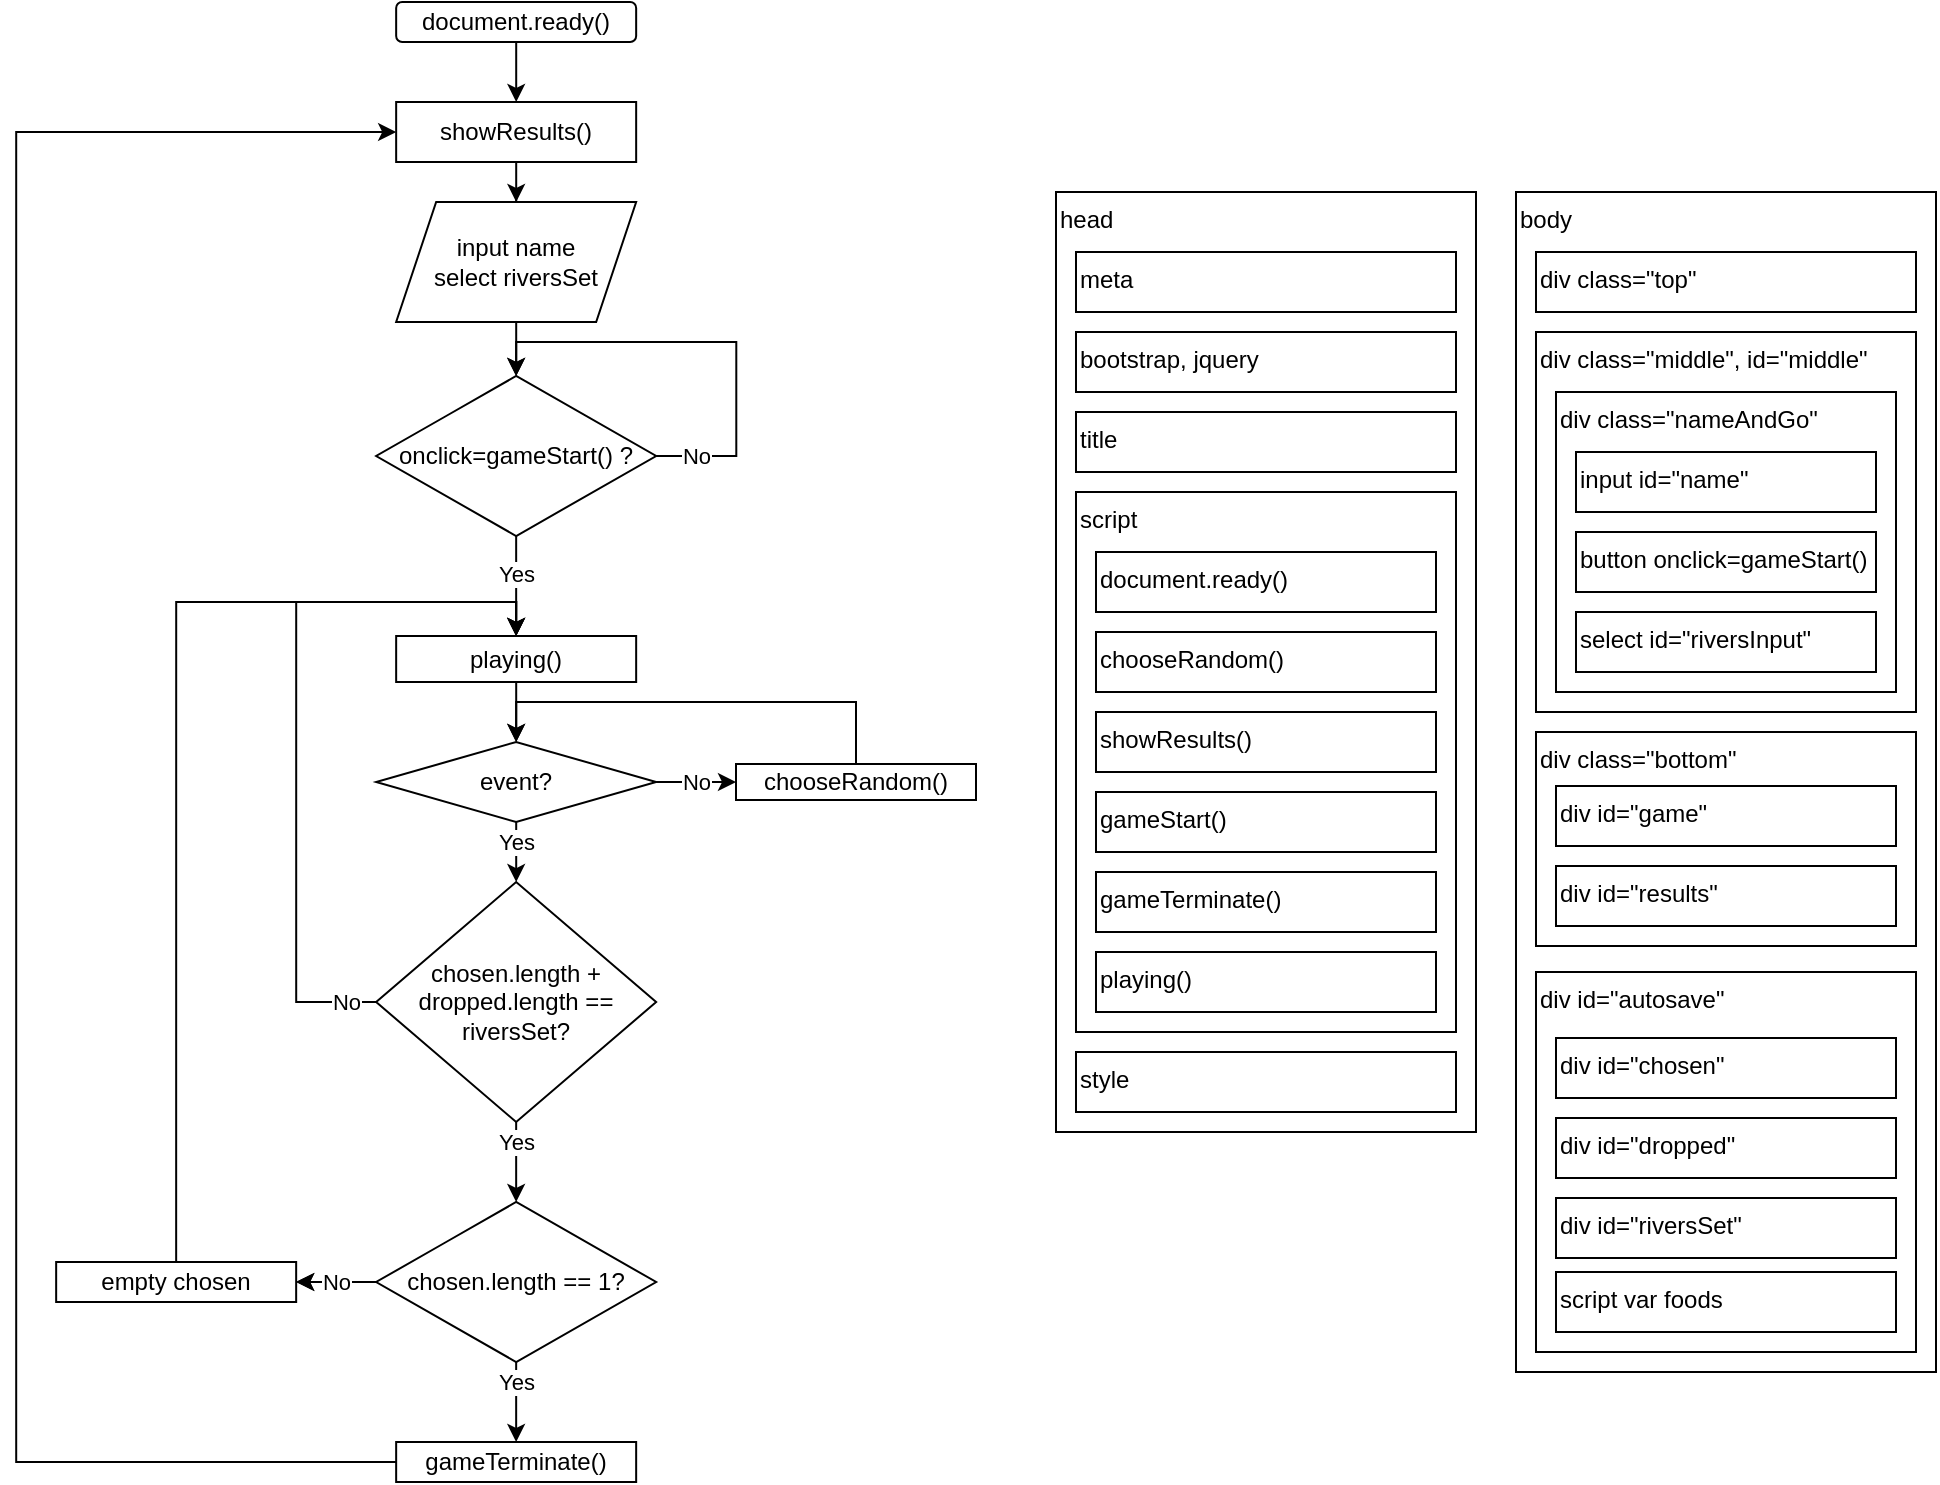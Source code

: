 <mxfile version="21.1.0" type="github">
  <diagram id="C5RBs43oDa-KdzZeNtuy" name="Page-1">
    <mxGraphModel dx="1490" dy="2138" grid="1" gridSize="10" guides="1" tooltips="1" connect="1" arrows="1" fold="1" page="1" pageScale="1" pageWidth="827" pageHeight="1169" math="0" shadow="0">
      <root>
        <mxCell id="WIyWlLk6GJQsqaUBKTNV-0" />
        <mxCell id="WIyWlLk6GJQsqaUBKTNV-1" parent="WIyWlLk6GJQsqaUBKTNV-0" />
        <mxCell id="JGE1-jJsbOjgUS5NZOcO-75" value="head" style="rounded=0;whiteSpace=wrap;html=1;align=left;glass=0;comic=0;verticalAlign=top;" parent="WIyWlLk6GJQsqaUBKTNV-1" vertex="1">
          <mxGeometry x="580" y="-1035" width="210" height="470" as="geometry" />
        </mxCell>
        <mxCell id="JGE1-jJsbOjgUS5NZOcO-21" value="" style="edgeStyle=orthogonalEdgeStyle;rounded=0;orthogonalLoop=1;jettySize=auto;html=1;" parent="WIyWlLk6GJQsqaUBKTNV-1" source="WIyWlLk6GJQsqaUBKTNV-3" target="JGE1-jJsbOjgUS5NZOcO-20" edge="1">
          <mxGeometry relative="1" as="geometry" />
        </mxCell>
        <mxCell id="WIyWlLk6GJQsqaUBKTNV-3" value="document.ready()" style="rounded=1;whiteSpace=wrap;html=1;fontSize=12;glass=0;strokeWidth=1;shadow=0;" parent="WIyWlLk6GJQsqaUBKTNV-1" vertex="1">
          <mxGeometry x="250.08" y="-1130" width="120" height="20" as="geometry" />
        </mxCell>
        <mxCell id="9xxMWl_6_SOhAE-gfJEw-10" value="body" style="rounded=0;whiteSpace=wrap;html=1;align=left;glass=0;comic=0;verticalAlign=top;" parent="WIyWlLk6GJQsqaUBKTNV-1" vertex="1">
          <mxGeometry x="810" y="-1035" width="210" height="590" as="geometry" />
        </mxCell>
        <mxCell id="9xxMWl_6_SOhAE-gfJEw-11" value="div class=&quot;top&quot;" style="rounded=0;whiteSpace=wrap;html=1;align=left;glass=0;comic=0;verticalAlign=top;" parent="WIyWlLk6GJQsqaUBKTNV-1" vertex="1">
          <mxGeometry x="820" y="-1005" width="190" height="30" as="geometry" />
        </mxCell>
        <mxCell id="9xxMWl_6_SOhAE-gfJEw-12" value="div class=&quot;middle&quot;, id=&quot;middle&quot;" style="rounded=0;whiteSpace=wrap;html=1;align=left;glass=0;comic=0;verticalAlign=top;" parent="WIyWlLk6GJQsqaUBKTNV-1" vertex="1">
          <mxGeometry x="820" y="-965" width="190" height="190" as="geometry" />
        </mxCell>
        <mxCell id="9xxMWl_6_SOhAE-gfJEw-13" value="div class=&quot;nameAndGo&quot;" style="rounded=0;whiteSpace=wrap;html=1;align=left;glass=0;comic=0;verticalAlign=top;" parent="WIyWlLk6GJQsqaUBKTNV-1" vertex="1">
          <mxGeometry x="830" y="-935" width="170" height="150" as="geometry" />
        </mxCell>
        <mxCell id="9xxMWl_6_SOhAE-gfJEw-18" value="div class=&quot;bottom&quot;" style="rounded=0;whiteSpace=wrap;html=1;align=left;glass=0;comic=0;verticalAlign=top;" parent="WIyWlLk6GJQsqaUBKTNV-1" vertex="1">
          <mxGeometry x="820" y="-765" width="190" height="107" as="geometry" />
        </mxCell>
        <mxCell id="9xxMWl_6_SOhAE-gfJEw-17" value="div id=&quot;autosave&quot;" style="rounded=0;whiteSpace=wrap;html=1;align=left;glass=0;comic=0;verticalAlign=top;" parent="WIyWlLk6GJQsqaUBKTNV-1" vertex="1">
          <mxGeometry x="820" y="-645" width="190" height="190" as="geometry" />
        </mxCell>
        <mxCell id="9xxMWl_6_SOhAE-gfJEw-14" value="div id=&quot;game&quot;" style="rounded=0;whiteSpace=wrap;html=1;align=left;glass=0;comic=0;verticalAlign=top;" parent="WIyWlLk6GJQsqaUBKTNV-1" vertex="1">
          <mxGeometry x="830" y="-738" width="170" height="30" as="geometry" />
        </mxCell>
        <mxCell id="9xxMWl_6_SOhAE-gfJEw-15" value="div id=&quot;results&quot;" style="rounded=0;whiteSpace=wrap;html=1;align=left;glass=0;comic=0;verticalAlign=top;" parent="WIyWlLk6GJQsqaUBKTNV-1" vertex="1">
          <mxGeometry x="830" y="-698" width="170" height="30" as="geometry" />
        </mxCell>
        <mxCell id="9xxMWl_6_SOhAE-gfJEw-22" value="input id=&quot;name&quot;" style="rounded=0;whiteSpace=wrap;html=1;align=left;glass=0;comic=0;verticalAlign=top;" parent="WIyWlLk6GJQsqaUBKTNV-1" vertex="1">
          <mxGeometry x="840" y="-905" width="150" height="30" as="geometry" />
        </mxCell>
        <mxCell id="9xxMWl_6_SOhAE-gfJEw-36" value="" style="edgeStyle=orthogonalEdgeStyle;rounded=0;orthogonalLoop=1;jettySize=auto;html=1;" parent="WIyWlLk6GJQsqaUBKTNV-1" edge="1">
          <mxGeometry relative="1" as="geometry">
            <mxPoint x="480" y="918" as="targetPoint" />
          </mxGeometry>
        </mxCell>
        <mxCell id="JGE1-jJsbOjgUS5NZOcO-19" value="No" style="edgeStyle=orthogonalEdgeStyle;rounded=0;orthogonalLoop=1;jettySize=auto;html=1;exitX=1;exitY=0.5;exitDx=0;exitDy=0;entryX=0.5;entryY=0;entryDx=0;entryDy=0;" parent="WIyWlLk6GJQsqaUBKTNV-1" source="JGE1-jJsbOjgUS5NZOcO-16" target="JGE1-jJsbOjgUS5NZOcO-16" edge="1">
          <mxGeometry x="-0.821" relative="1" as="geometry">
            <mxPoint x="330.08" y="-830" as="targetPoint" />
            <Array as="points">
              <mxPoint x="420.14" y="-903" />
              <mxPoint x="420.14" y="-960" />
              <mxPoint x="310.14" y="-960" />
            </Array>
            <mxPoint as="offset" />
          </mxGeometry>
        </mxCell>
        <mxCell id="JGE1-jJsbOjgUS5NZOcO-30" value="Yes" style="edgeStyle=orthogonalEdgeStyle;rounded=0;orthogonalLoop=1;jettySize=auto;html=1;entryX=0.5;entryY=0;entryDx=0;entryDy=0;" parent="WIyWlLk6GJQsqaUBKTNV-1" source="JGE1-jJsbOjgUS5NZOcO-16" target="JGE1-jJsbOjgUS5NZOcO-36" edge="1">
          <mxGeometry x="-0.27" relative="1" as="geometry">
            <mxPoint x="310.08" y="-690" as="targetPoint" />
            <mxPoint as="offset" />
          </mxGeometry>
        </mxCell>
        <mxCell id="JGE1-jJsbOjgUS5NZOcO-16" value="onclick=gameStart() ?" style="rhombus;whiteSpace=wrap;html=1;align=center;rounded=1;glass=0;strokeWidth=1;shadow=0;arcSize=0;" parent="WIyWlLk6GJQsqaUBKTNV-1" vertex="1">
          <mxGeometry x="240.08" y="-943" width="140" height="80" as="geometry" />
        </mxCell>
        <mxCell id="JGE1-jJsbOjgUS5NZOcO-23" value="" style="edgeStyle=orthogonalEdgeStyle;rounded=0;orthogonalLoop=1;jettySize=auto;html=1;" parent="WIyWlLk6GJQsqaUBKTNV-1" source="JGE1-jJsbOjgUS5NZOcO-20" target="JGE1-jJsbOjgUS5NZOcO-22" edge="1">
          <mxGeometry relative="1" as="geometry" />
        </mxCell>
        <mxCell id="JGE1-jJsbOjgUS5NZOcO-20" value="&lt;div style=&quot;border-color: var(--border-color);&quot;&gt;showResults()&lt;/div&gt;" style="whiteSpace=wrap;html=1;rounded=1;glass=0;strokeWidth=1;shadow=0;arcSize=0;align=center;" parent="WIyWlLk6GJQsqaUBKTNV-1" vertex="1">
          <mxGeometry x="250.08" y="-1080" width="120" height="30" as="geometry" />
        </mxCell>
        <mxCell id="JGE1-jJsbOjgUS5NZOcO-24" style="edgeStyle=orthogonalEdgeStyle;rounded=0;orthogonalLoop=1;jettySize=auto;html=1;entryX=0.5;entryY=0;entryDx=0;entryDy=0;" parent="WIyWlLk6GJQsqaUBKTNV-1" source="JGE1-jJsbOjgUS5NZOcO-22" target="JGE1-jJsbOjgUS5NZOcO-16" edge="1">
          <mxGeometry relative="1" as="geometry" />
        </mxCell>
        <mxCell id="JGE1-jJsbOjgUS5NZOcO-22" value="input name&lt;br&gt;select riversSet" style="shape=parallelogram;perimeter=parallelogramPerimeter;whiteSpace=wrap;html=1;fixedSize=1;rounded=1;glass=0;strokeWidth=1;shadow=0;arcSize=0;" parent="WIyWlLk6GJQsqaUBKTNV-1" vertex="1">
          <mxGeometry x="250.08" y="-1030" width="120" height="60" as="geometry" />
        </mxCell>
        <mxCell id="JGE1-jJsbOjgUS5NZOcO-32" value="No" style="edgeStyle=orthogonalEdgeStyle;rounded=0;orthogonalLoop=1;jettySize=auto;html=1;exitX=1;exitY=0.5;exitDx=0;exitDy=0;entryX=0;entryY=0.5;entryDx=0;entryDy=0;" parent="WIyWlLk6GJQsqaUBKTNV-1" source="JGE1-jJsbOjgUS5NZOcO-29" target="JGE1-jJsbOjgUS5NZOcO-31" edge="1">
          <mxGeometry x="-0.002" width="620" height="576.5" relative="1" as="geometry">
            <mxPoint x="400" y="-730" as="targetPoint" />
            <Array as="points">
              <mxPoint x="420" y="-740" />
            </Array>
            <mxPoint as="offset" />
          </mxGeometry>
        </mxCell>
        <mxCell id="JGE1-jJsbOjgUS5NZOcO-31" value="chooseRandom()" style="whiteSpace=wrap;html=1;rounded=1;glass=0;strokeWidth=1;shadow=0;arcSize=0;" parent="JGE1-jJsbOjgUS5NZOcO-32" vertex="1">
          <mxGeometry x="420" y="-749" width="120" height="18" as="geometry" />
        </mxCell>
        <mxCell id="JGE1-jJsbOjgUS5NZOcO-43" value="Yes" style="edgeStyle=orthogonalEdgeStyle;rounded=0;orthogonalLoop=1;jettySize=auto;html=1;" parent="WIyWlLk6GJQsqaUBKTNV-1" source="JGE1-jJsbOjgUS5NZOcO-29" target="JGE1-jJsbOjgUS5NZOcO-40" edge="1">
          <mxGeometry x="0.2" relative="1" as="geometry">
            <mxPoint as="offset" />
          </mxGeometry>
        </mxCell>
        <mxCell id="JGE1-jJsbOjgUS5NZOcO-29" value="event?" style="rhombus;whiteSpace=wrap;html=1;align=center;rounded=1;glass=0;strokeWidth=1;shadow=0;arcSize=0;" parent="WIyWlLk6GJQsqaUBKTNV-1" vertex="1">
          <mxGeometry x="240.08" y="-760" width="140" height="40" as="geometry" />
        </mxCell>
        <mxCell id="JGE1-jJsbOjgUS5NZOcO-33" style="edgeStyle=orthogonalEdgeStyle;rounded=0;orthogonalLoop=1;jettySize=auto;html=1;entryX=0.5;entryY=0;entryDx=0;entryDy=0;exitX=0.5;exitY=0;exitDx=0;exitDy=0;" parent="WIyWlLk6GJQsqaUBKTNV-1" source="JGE1-jJsbOjgUS5NZOcO-31" target="JGE1-jJsbOjgUS5NZOcO-29" edge="1">
          <mxGeometry relative="1" as="geometry">
            <Array as="points">
              <mxPoint x="480.08" y="-780" />
              <mxPoint x="310.08" y="-780" />
            </Array>
          </mxGeometry>
        </mxCell>
        <mxCell id="JGE1-jJsbOjgUS5NZOcO-52" value="" style="edgeStyle=orthogonalEdgeStyle;rounded=0;orthogonalLoop=1;jettySize=auto;html=1;" parent="WIyWlLk6GJQsqaUBKTNV-1" source="JGE1-jJsbOjgUS5NZOcO-36" target="JGE1-jJsbOjgUS5NZOcO-29" edge="1">
          <mxGeometry relative="1" as="geometry" />
        </mxCell>
        <mxCell id="JGE1-jJsbOjgUS5NZOcO-36" value="playing()" style="whiteSpace=wrap;html=1;rounded=1;glass=0;strokeWidth=1;shadow=0;arcSize=0;" parent="WIyWlLk6GJQsqaUBKTNV-1" vertex="1">
          <mxGeometry x="250.08" y="-813" width="120" height="23" as="geometry" />
        </mxCell>
        <mxCell id="JGE1-jJsbOjgUS5NZOcO-42" value="No" style="edgeStyle=orthogonalEdgeStyle;rounded=0;orthogonalLoop=1;jettySize=auto;html=1;entryX=0.5;entryY=0;entryDx=0;entryDy=0;exitX=0;exitY=0.5;exitDx=0;exitDy=0;" parent="WIyWlLk6GJQsqaUBKTNV-1" source="JGE1-jJsbOjgUS5NZOcO-40" target="JGE1-jJsbOjgUS5NZOcO-36" edge="1">
          <mxGeometry x="-0.917" relative="1" as="geometry">
            <Array as="points">
              <mxPoint x="200.08" y="-630" />
              <mxPoint x="200.08" y="-830" />
              <mxPoint x="310.08" y="-830" />
            </Array>
            <mxPoint as="offset" />
          </mxGeometry>
        </mxCell>
        <mxCell id="JGE1-jJsbOjgUS5NZOcO-44" value="Yes" style="edgeStyle=orthogonalEdgeStyle;rounded=0;orthogonalLoop=1;jettySize=auto;html=1;" parent="WIyWlLk6GJQsqaUBKTNV-1" source="JGE1-jJsbOjgUS5NZOcO-40" target="JGE1-jJsbOjgUS5NZOcO-41" edge="1">
          <mxGeometry x="-0.5" relative="1" as="geometry">
            <mxPoint as="offset" />
          </mxGeometry>
        </mxCell>
        <mxCell id="JGE1-jJsbOjgUS5NZOcO-47" value="Yes" style="edgeStyle=orthogonalEdgeStyle;rounded=0;orthogonalLoop=1;jettySize=auto;html=1;" parent="WIyWlLk6GJQsqaUBKTNV-1" source="JGE1-jJsbOjgUS5NZOcO-41" target="JGE1-jJsbOjgUS5NZOcO-46" edge="1">
          <mxGeometry x="-0.5" relative="1" as="geometry">
            <mxPoint as="offset" />
          </mxGeometry>
        </mxCell>
        <mxCell id="JGE1-jJsbOjgUS5NZOcO-49" value="" style="edgeStyle=orthogonalEdgeStyle;rounded=0;orthogonalLoop=1;jettySize=auto;html=1;" parent="WIyWlLk6GJQsqaUBKTNV-1" source="JGE1-jJsbOjgUS5NZOcO-41" target="JGE1-jJsbOjgUS5NZOcO-48" edge="1">
          <mxGeometry relative="1" as="geometry" />
        </mxCell>
        <mxCell id="JGE1-jJsbOjgUS5NZOcO-76" value="No" style="edgeStyle=orthogonalEdgeStyle;rounded=0;orthogonalLoop=1;jettySize=auto;html=1;" parent="WIyWlLk6GJQsqaUBKTNV-1" source="JGE1-jJsbOjgUS5NZOcO-41" target="JGE1-jJsbOjgUS5NZOcO-48" edge="1">
          <mxGeometry relative="1" as="geometry" />
        </mxCell>
        <mxCell id="JGE1-jJsbOjgUS5NZOcO-41" value="chosen.length == 1?" style="rhombus;whiteSpace=wrap;html=1;align=center;rounded=1;glass=0;strokeWidth=1;shadow=0;arcSize=0;" parent="WIyWlLk6GJQsqaUBKTNV-1" vertex="1">
          <mxGeometry x="240.08" y="-530" width="140" height="80" as="geometry" />
        </mxCell>
        <mxCell id="JGE1-jJsbOjgUS5NZOcO-53" style="edgeStyle=orthogonalEdgeStyle;rounded=0;orthogonalLoop=1;jettySize=auto;html=1;entryX=0;entryY=0.5;entryDx=0;entryDy=0;" parent="WIyWlLk6GJQsqaUBKTNV-1" source="JGE1-jJsbOjgUS5NZOcO-46" target="JGE1-jJsbOjgUS5NZOcO-20" edge="1">
          <mxGeometry relative="1" as="geometry">
            <Array as="points">
              <mxPoint x="60.08" y="-400" />
              <mxPoint x="60.08" y="-1065" />
            </Array>
          </mxGeometry>
        </mxCell>
        <mxCell id="JGE1-jJsbOjgUS5NZOcO-46" value="gameTerminate()" style="whiteSpace=wrap;html=1;rounded=1;glass=0;strokeWidth=1;shadow=0;arcSize=0;" parent="WIyWlLk6GJQsqaUBKTNV-1" vertex="1">
          <mxGeometry x="250.08" y="-410" width="120" height="20" as="geometry" />
        </mxCell>
        <mxCell id="JGE1-jJsbOjgUS5NZOcO-50" style="edgeStyle=orthogonalEdgeStyle;rounded=0;orthogonalLoop=1;jettySize=auto;html=1;entryX=0.5;entryY=0;entryDx=0;entryDy=0;exitX=0.5;exitY=0;exitDx=0;exitDy=0;" parent="WIyWlLk6GJQsqaUBKTNV-1" source="JGE1-jJsbOjgUS5NZOcO-48" target="JGE1-jJsbOjgUS5NZOcO-36" edge="1">
          <mxGeometry relative="1" as="geometry">
            <Array as="points">
              <mxPoint x="140.08" y="-830" />
              <mxPoint x="310.08" y="-830" />
            </Array>
          </mxGeometry>
        </mxCell>
        <mxCell id="JGE1-jJsbOjgUS5NZOcO-48" value="empty chosen" style="whiteSpace=wrap;html=1;rounded=1;glass=0;strokeWidth=1;shadow=0;arcSize=0;" parent="WIyWlLk6GJQsqaUBKTNV-1" vertex="1">
          <mxGeometry x="80.08" y="-500" width="120" height="20" as="geometry" />
        </mxCell>
        <mxCell id="JGE1-jJsbOjgUS5NZOcO-40" value="chosen.length + dropped.length == riversSet?" style="rhombus;whiteSpace=wrap;html=1;align=center;rounded=1;glass=0;strokeWidth=1;shadow=0;arcSize=0;" parent="WIyWlLk6GJQsqaUBKTNV-1" vertex="1">
          <mxGeometry x="240.08" y="-690" width="140" height="120" as="geometry" />
        </mxCell>
        <mxCell id="JGE1-jJsbOjgUS5NZOcO-60" value="div id=&quot;riversSet&quot;" style="rounded=0;whiteSpace=wrap;html=1;align=left;glass=0;comic=0;verticalAlign=top;" parent="WIyWlLk6GJQsqaUBKTNV-1" vertex="1">
          <mxGeometry x="830" y="-532" width="170" height="30" as="geometry" />
        </mxCell>
        <mxCell id="JGE1-jJsbOjgUS5NZOcO-57" value="div id=&quot;chosen&quot;" style="rounded=0;whiteSpace=wrap;html=1;align=left;glass=0;comic=0;verticalAlign=top;" parent="WIyWlLk6GJQsqaUBKTNV-1" vertex="1">
          <mxGeometry x="830" y="-612" width="170" height="30" as="geometry" />
        </mxCell>
        <mxCell id="JGE1-jJsbOjgUS5NZOcO-58" value="div id=&quot;dropped&quot;" style="rounded=0;whiteSpace=wrap;html=1;align=left;glass=0;comic=0;verticalAlign=top;" parent="WIyWlLk6GJQsqaUBKTNV-1" vertex="1">
          <mxGeometry x="830" y="-572" width="170" height="30" as="geometry" />
        </mxCell>
        <mxCell id="JGE1-jJsbOjgUS5NZOcO-61" value="button onclick=gameStart()" style="rounded=0;whiteSpace=wrap;html=1;align=left;glass=0;comic=0;verticalAlign=top;" parent="WIyWlLk6GJQsqaUBKTNV-1" vertex="1">
          <mxGeometry x="840" y="-865" width="150" height="30" as="geometry" />
        </mxCell>
        <mxCell id="JGE1-jJsbOjgUS5NZOcO-62" value="select id=&quot;riversInput&quot;" style="rounded=0;whiteSpace=wrap;html=1;align=left;glass=0;comic=0;verticalAlign=top;" parent="WIyWlLk6GJQsqaUBKTNV-1" vertex="1">
          <mxGeometry x="840" y="-825" width="150" height="30" as="geometry" />
        </mxCell>
        <mxCell id="JGE1-jJsbOjgUS5NZOcO-63" value="style" style="rounded=0;whiteSpace=wrap;html=1;align=left;glass=0;comic=0;verticalAlign=top;" parent="WIyWlLk6GJQsqaUBKTNV-1" vertex="1">
          <mxGeometry x="590" y="-605" width="190" height="30" as="geometry" />
        </mxCell>
        <mxCell id="JGE1-jJsbOjgUS5NZOcO-64" value="script" style="rounded=0;whiteSpace=wrap;html=1;align=left;glass=0;comic=0;verticalAlign=top;" parent="WIyWlLk6GJQsqaUBKTNV-1" vertex="1">
          <mxGeometry x="590" y="-885" width="190" height="270" as="geometry" />
        </mxCell>
        <mxCell id="JGE1-jJsbOjgUS5NZOcO-65" value="script var foods" style="rounded=0;whiteSpace=wrap;html=1;align=left;glass=0;comic=0;verticalAlign=top;" parent="WIyWlLk6GJQsqaUBKTNV-1" vertex="1">
          <mxGeometry x="830" y="-495" width="170" height="30" as="geometry" />
        </mxCell>
        <mxCell id="JGE1-jJsbOjgUS5NZOcO-66" value="document.ready()" style="rounded=0;whiteSpace=wrap;html=1;align=left;glass=0;comic=0;verticalAlign=top;" parent="WIyWlLk6GJQsqaUBKTNV-1" vertex="1">
          <mxGeometry x="600" y="-855" width="170" height="30" as="geometry" />
        </mxCell>
        <mxCell id="JGE1-jJsbOjgUS5NZOcO-67" value="chooseRandom()" style="rounded=0;whiteSpace=wrap;html=1;align=left;glass=0;comic=0;verticalAlign=top;" parent="WIyWlLk6GJQsqaUBKTNV-1" vertex="1">
          <mxGeometry x="600" y="-815" width="170" height="30" as="geometry" />
        </mxCell>
        <mxCell id="JGE1-jJsbOjgUS5NZOcO-68" value="showResults()" style="rounded=0;whiteSpace=wrap;html=1;align=left;glass=0;comic=0;verticalAlign=top;" parent="WIyWlLk6GJQsqaUBKTNV-1" vertex="1">
          <mxGeometry x="600" y="-775" width="170" height="30" as="geometry" />
        </mxCell>
        <mxCell id="JGE1-jJsbOjgUS5NZOcO-69" value="gameStart()" style="rounded=0;whiteSpace=wrap;html=1;align=left;glass=0;comic=0;verticalAlign=top;" parent="WIyWlLk6GJQsqaUBKTNV-1" vertex="1">
          <mxGeometry x="600" y="-735" width="170" height="30" as="geometry" />
        </mxCell>
        <mxCell id="JGE1-jJsbOjgUS5NZOcO-70" value="gameTerminate()" style="rounded=0;whiteSpace=wrap;html=1;align=left;glass=0;comic=0;verticalAlign=top;" parent="WIyWlLk6GJQsqaUBKTNV-1" vertex="1">
          <mxGeometry x="600" y="-695" width="170" height="30" as="geometry" />
        </mxCell>
        <mxCell id="JGE1-jJsbOjgUS5NZOcO-71" value="playing()" style="rounded=0;whiteSpace=wrap;html=1;align=left;glass=0;comic=0;verticalAlign=top;" parent="WIyWlLk6GJQsqaUBKTNV-1" vertex="1">
          <mxGeometry x="600" y="-655" width="170" height="30" as="geometry" />
        </mxCell>
        <mxCell id="JGE1-jJsbOjgUS5NZOcO-72" value="title" style="rounded=0;whiteSpace=wrap;html=1;align=left;glass=0;comic=0;verticalAlign=top;" parent="WIyWlLk6GJQsqaUBKTNV-1" vertex="1">
          <mxGeometry x="590" y="-925" width="190" height="30" as="geometry" />
        </mxCell>
        <mxCell id="JGE1-jJsbOjgUS5NZOcO-73" value="bootstrap, jquery" style="rounded=0;whiteSpace=wrap;html=1;align=left;glass=0;comic=0;verticalAlign=top;" parent="WIyWlLk6GJQsqaUBKTNV-1" vertex="1">
          <mxGeometry x="590" y="-965" width="190" height="30" as="geometry" />
        </mxCell>
        <mxCell id="JGE1-jJsbOjgUS5NZOcO-74" value="meta" style="rounded=0;whiteSpace=wrap;html=1;align=left;glass=0;comic=0;verticalAlign=top;" parent="WIyWlLk6GJQsqaUBKTNV-1" vertex="1">
          <mxGeometry x="590" y="-1005" width="190" height="30" as="geometry" />
        </mxCell>
      </root>
    </mxGraphModel>
  </diagram>
</mxfile>
